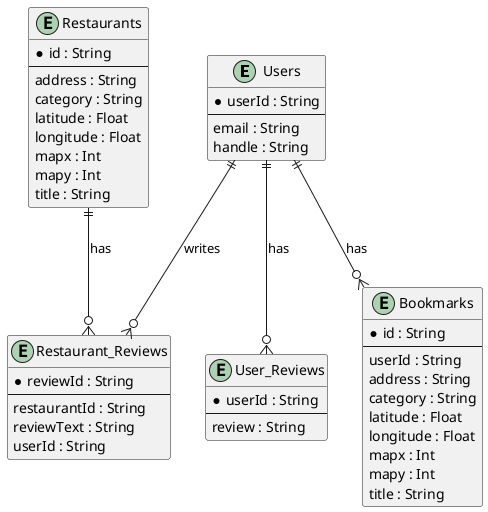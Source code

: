 @startuml
entity "Users" as Users {
    * userId : String
    --
    email : String
    handle : String
}

entity "Bookmarks" as Bookmarks {
    * id : String
    --
    userId : String
    address : String
    category : String
    latitude : Float
    longitude : Float
    mapx : Int
    mapy : Int
    title : String
}

entity "Restaurant_Reviews" as Restaurant_Reviews {
    * reviewId : String
    --
    restaurantId : String
    reviewText : String
    userId : String
}

entity "Restaurants" as Restaurants {
    * id : String
    --
    address : String
    category : String
    latitude : Float
    longitude : Float
    mapx : Int
    mapy : Int
    title : String
}

entity "User_Reviews" as User_Reviews {
    * userId : String
    --
    review : String
}

Users ||--o{ Bookmarks : "has"
Users ||--o{ User_Reviews : "has"
Restaurants ||--o{ Restaurant_Reviews : "has"
Users ||--o{ Restaurant_Reviews : "writes"
@enduml
